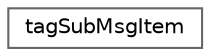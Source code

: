 digraph "类继承关系图"
{
 // LATEX_PDF_SIZE
  bgcolor="transparent";
  edge [fontname=Helvetica,fontsize=10,labelfontname=Helvetica,labelfontsize=10];
  node [fontname=Helvetica,fontsize=10,shape=box,height=0.2,width=0.4];
  rankdir="LR";
  Node0 [id="Node000000",label="tagSubMsgItem",height=0.2,width=0.4,color="grey40", fillcolor="white", style="filled",URL="$structtag_sub_msg_item.html",tooltip="订阅消息项。"];
}
